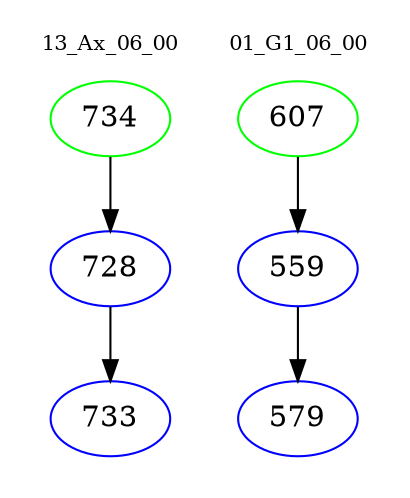 digraph{
subgraph cluster_0 {
color = white
label = "13_Ax_06_00";
fontsize=10;
T0_734 [label="734", color="green"]
T0_734 -> T0_728 [color="black"]
T0_728 [label="728", color="blue"]
T0_728 -> T0_733 [color="black"]
T0_733 [label="733", color="blue"]
}
subgraph cluster_1 {
color = white
label = "01_G1_06_00";
fontsize=10;
T1_607 [label="607", color="green"]
T1_607 -> T1_559 [color="black"]
T1_559 [label="559", color="blue"]
T1_559 -> T1_579 [color="black"]
T1_579 [label="579", color="blue"]
}
}
